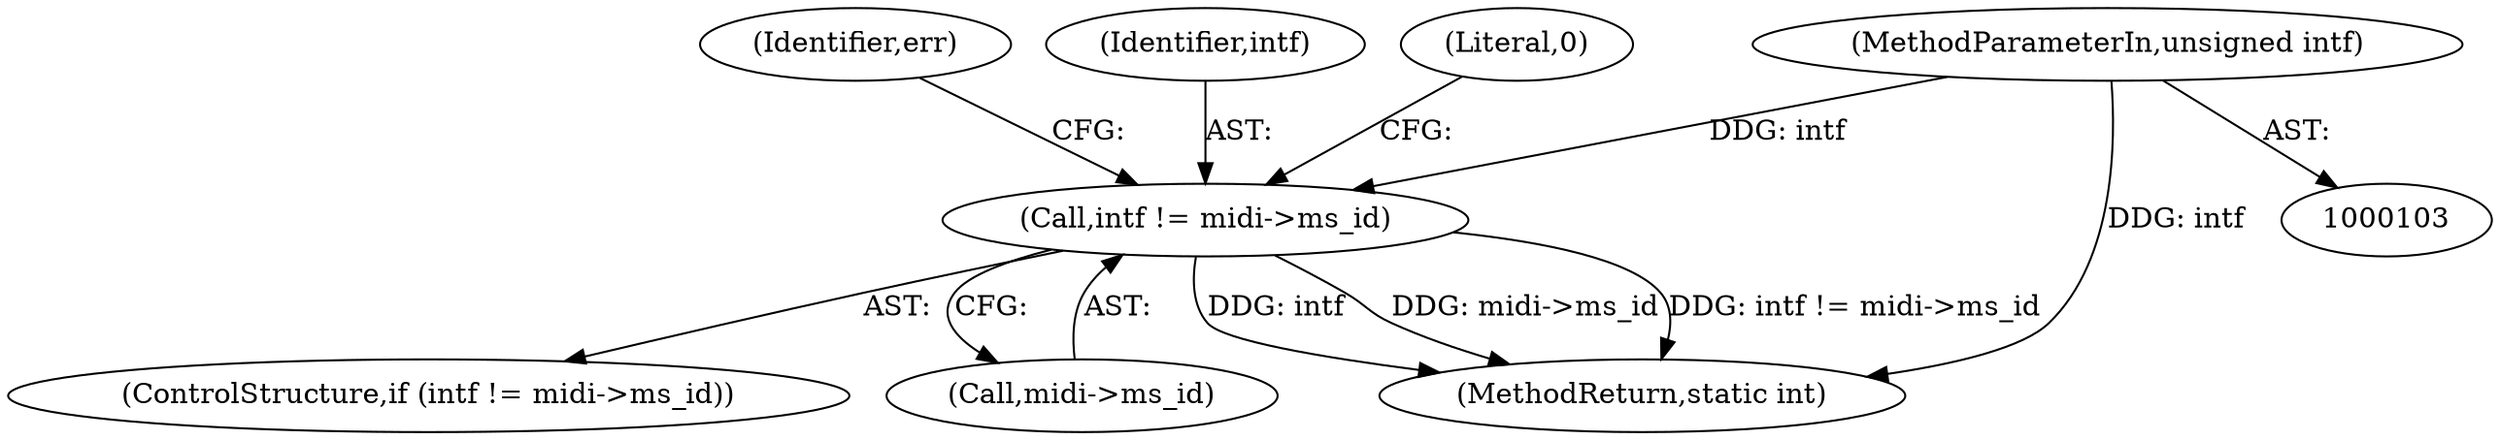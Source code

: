 digraph "0_linux_7fafcfdf6377b18b2a726ea554d6e593ba44349f@pointer" {
"1000116" [label="(Call,intf != midi->ms_id)"];
"1000105" [label="(MethodParameterIn,unsigned intf)"];
"1000115" [label="(ControlStructure,if (intf != midi->ms_id))"];
"1000124" [label="(Identifier,err)"];
"1000117" [label="(Identifier,intf)"];
"1000105" [label="(MethodParameterIn,unsigned intf)"];
"1000122" [label="(Literal,0)"];
"1000118" [label="(Call,midi->ms_id)"];
"1000116" [label="(Call,intf != midi->ms_id)"];
"1000254" [label="(MethodReturn,static int)"];
"1000116" -> "1000115"  [label="AST: "];
"1000116" -> "1000118"  [label="CFG: "];
"1000117" -> "1000116"  [label="AST: "];
"1000118" -> "1000116"  [label="AST: "];
"1000122" -> "1000116"  [label="CFG: "];
"1000124" -> "1000116"  [label="CFG: "];
"1000116" -> "1000254"  [label="DDG: intf"];
"1000116" -> "1000254"  [label="DDG: midi->ms_id"];
"1000116" -> "1000254"  [label="DDG: intf != midi->ms_id"];
"1000105" -> "1000116"  [label="DDG: intf"];
"1000105" -> "1000103"  [label="AST: "];
"1000105" -> "1000254"  [label="DDG: intf"];
}

